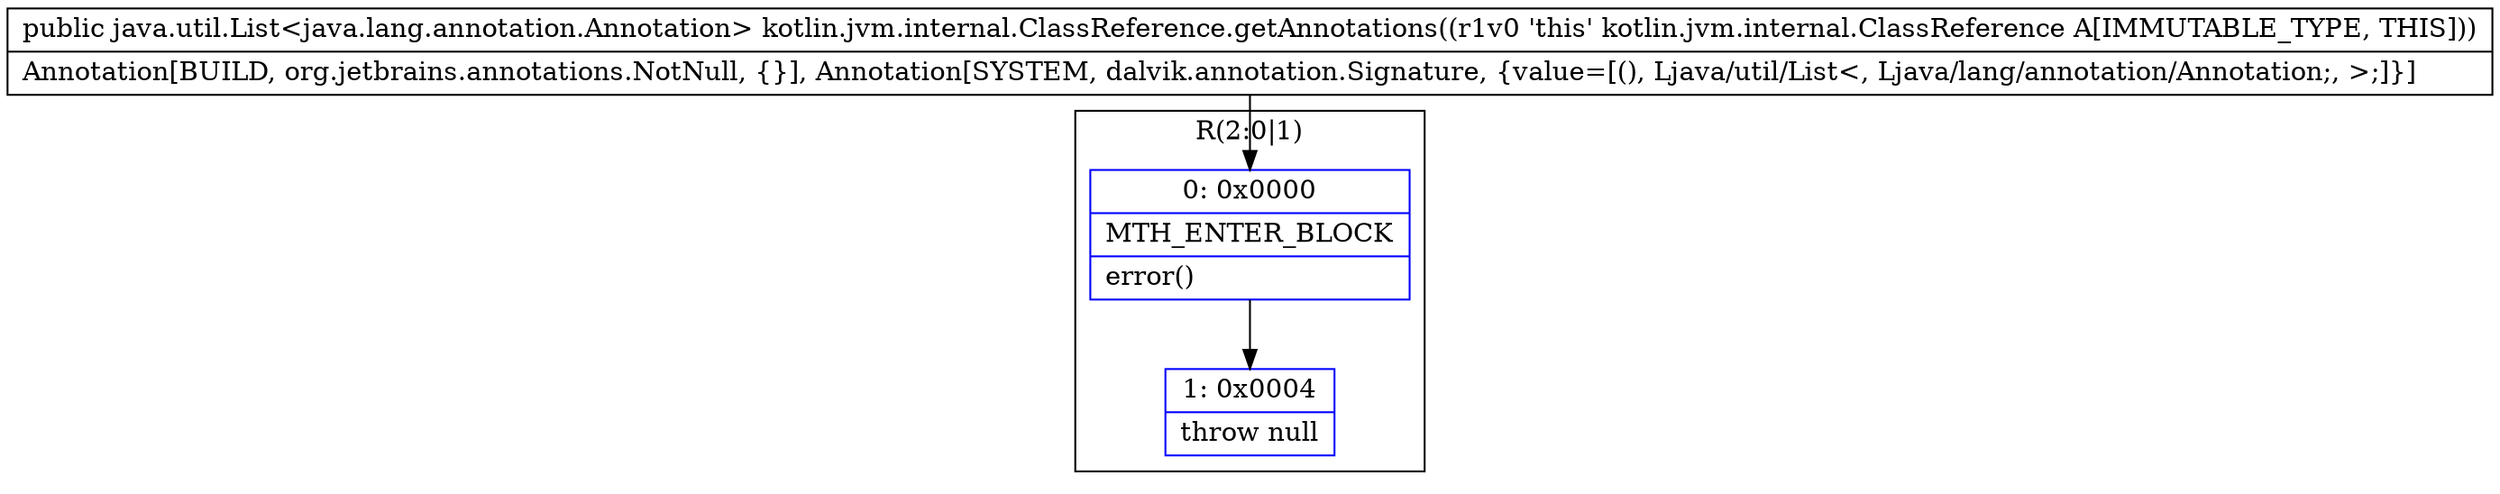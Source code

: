 digraph "CFG forkotlin.jvm.internal.ClassReference.getAnnotations()Ljava\/util\/List;" {
subgraph cluster_Region_256635531 {
label = "R(2:0|1)";
node [shape=record,color=blue];
Node_0 [shape=record,label="{0\:\ 0x0000|MTH_ENTER_BLOCK\l|error()\l}"];
Node_1 [shape=record,label="{1\:\ 0x0004|throw null\l}"];
}
MethodNode[shape=record,label="{public java.util.List\<java.lang.annotation.Annotation\> kotlin.jvm.internal.ClassReference.getAnnotations((r1v0 'this' kotlin.jvm.internal.ClassReference A[IMMUTABLE_TYPE, THIS]))  | Annotation[BUILD, org.jetbrains.annotations.NotNull, \{\}], Annotation[SYSTEM, dalvik.annotation.Signature, \{value=[(), Ljava\/util\/List\<, Ljava\/lang\/annotation\/Annotation;, \>;]\}]\l}"];
MethodNode -> Node_0;
Node_0 -> Node_1;
}

